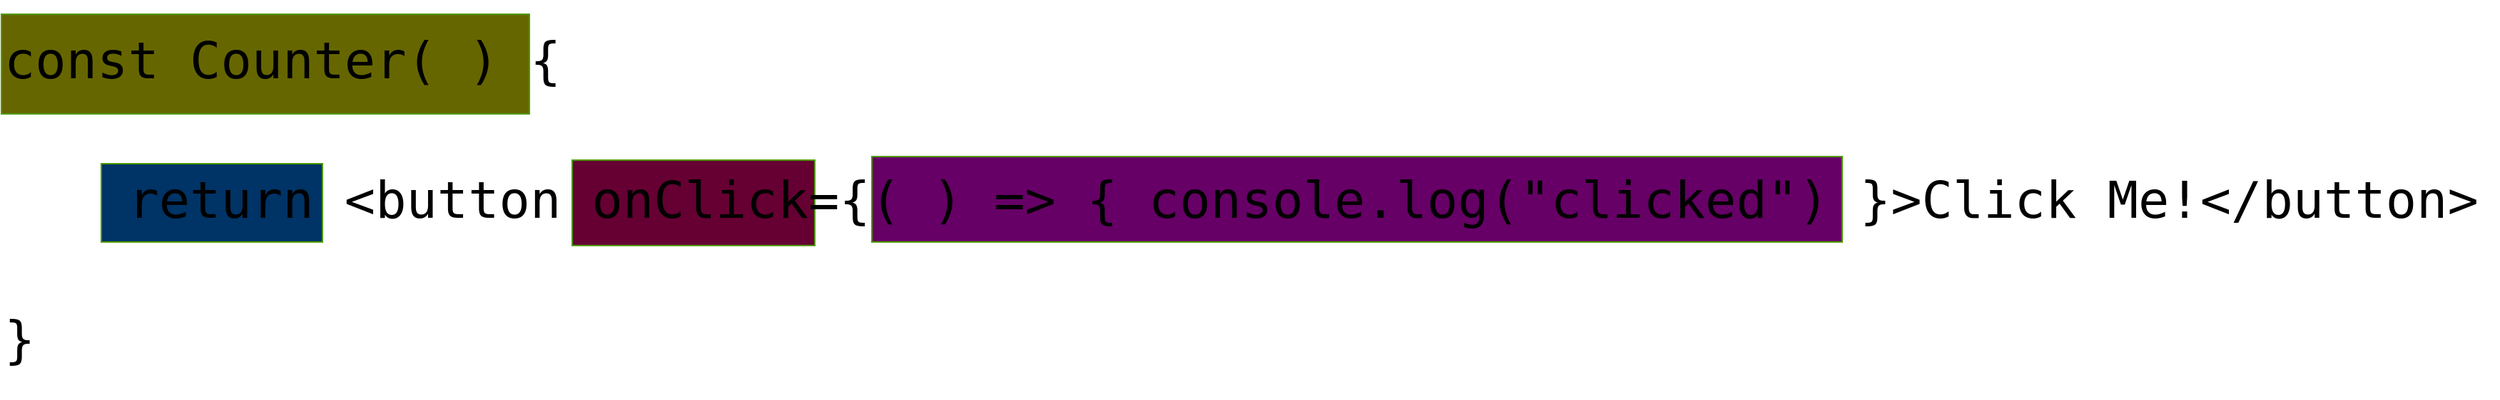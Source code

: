 <mxfile>
    <diagram id="PXUfSzx4AwvUJZ8vwBH-" name="Page-1">
        <mxGraphModel dx="2796" dy="1231" grid="1" gridSize="10" guides="1" tooltips="1" connect="1" arrows="1" fold="1" page="1" pageScale="1" pageWidth="850" pageHeight="1100" math="0" shadow="0">
            <root>
                <mxCell id="0"/>
                <mxCell id="1" parent="0"/>
                <mxCell id="6" value="" style="rounded=0;whiteSpace=wrap;html=1;strokeColor=#4D9900;fontSize=36;fillColor=#660033;" vertex="1" parent="1">
                    <mxGeometry x="-300" y="552.5" width="170" height="60" as="geometry"/>
                </mxCell>
                <mxCell id="5" value="" style="rounded=0;whiteSpace=wrap;html=1;strokeColor=#4D9900;fontSize=36;fillColor=#660066;" vertex="1" parent="1">
                    <mxGeometry x="-90" y="550" width="680" height="60" as="geometry"/>
                </mxCell>
                <mxCell id="4" value="" style="rounded=0;whiteSpace=wrap;html=1;strokeColor=#4D9900;fontSize=36;fillColor=#003366;" vertex="1" parent="1">
                    <mxGeometry x="-630" y="555" width="155" height="55" as="geometry"/>
                </mxCell>
                <mxCell id="3" value="" style="rounded=0;whiteSpace=wrap;html=1;fontSize=36;strokeColor=#4D9900;fillColor=#666600;" vertex="1" parent="1">
                    <mxGeometry x="-700" y="450" width="370" height="70" as="geometry"/>
                </mxCell>
                <mxCell id="2" value="&lt;pre&gt;&lt;font style=&quot;font-size: 36px;&quot;&gt;const Counter( ) {&lt;/font&gt;&lt;/pre&gt;&lt;pre&gt;&lt;font style=&quot;font-size: 36px;&quot;&gt;&lt;br&gt;&lt;/font&gt;&lt;font style=&quot;font-size: 36px;&quot;&gt;&amp;nbsp; &amp;nbsp; return &amp;lt;button onClick={( ) =&amp;gt; { console.log(&quot;clicked&quot;) }&amp;gt;Click Me!&amp;lt;/button&amp;gt;&lt;/font&gt;&lt;/pre&gt;&lt;pre&gt;&lt;font style=&quot;font-size: 36px;&quot;&gt;&lt;br&gt;&lt;/font&gt;&lt;font style=&quot;font-size: 36px;&quot;&gt;}&lt;/font&gt;&lt;/pre&gt;" style="text;html=1;align=left;verticalAlign=middle;resizable=0;points=[];autosize=1;strokeColor=none;fillColor=none;" vertex="1" parent="1">
                    <mxGeometry x="-700" y="440" width="1750" height="280" as="geometry"/>
                </mxCell>
            </root>
        </mxGraphModel>
    </diagram>
</mxfile>
